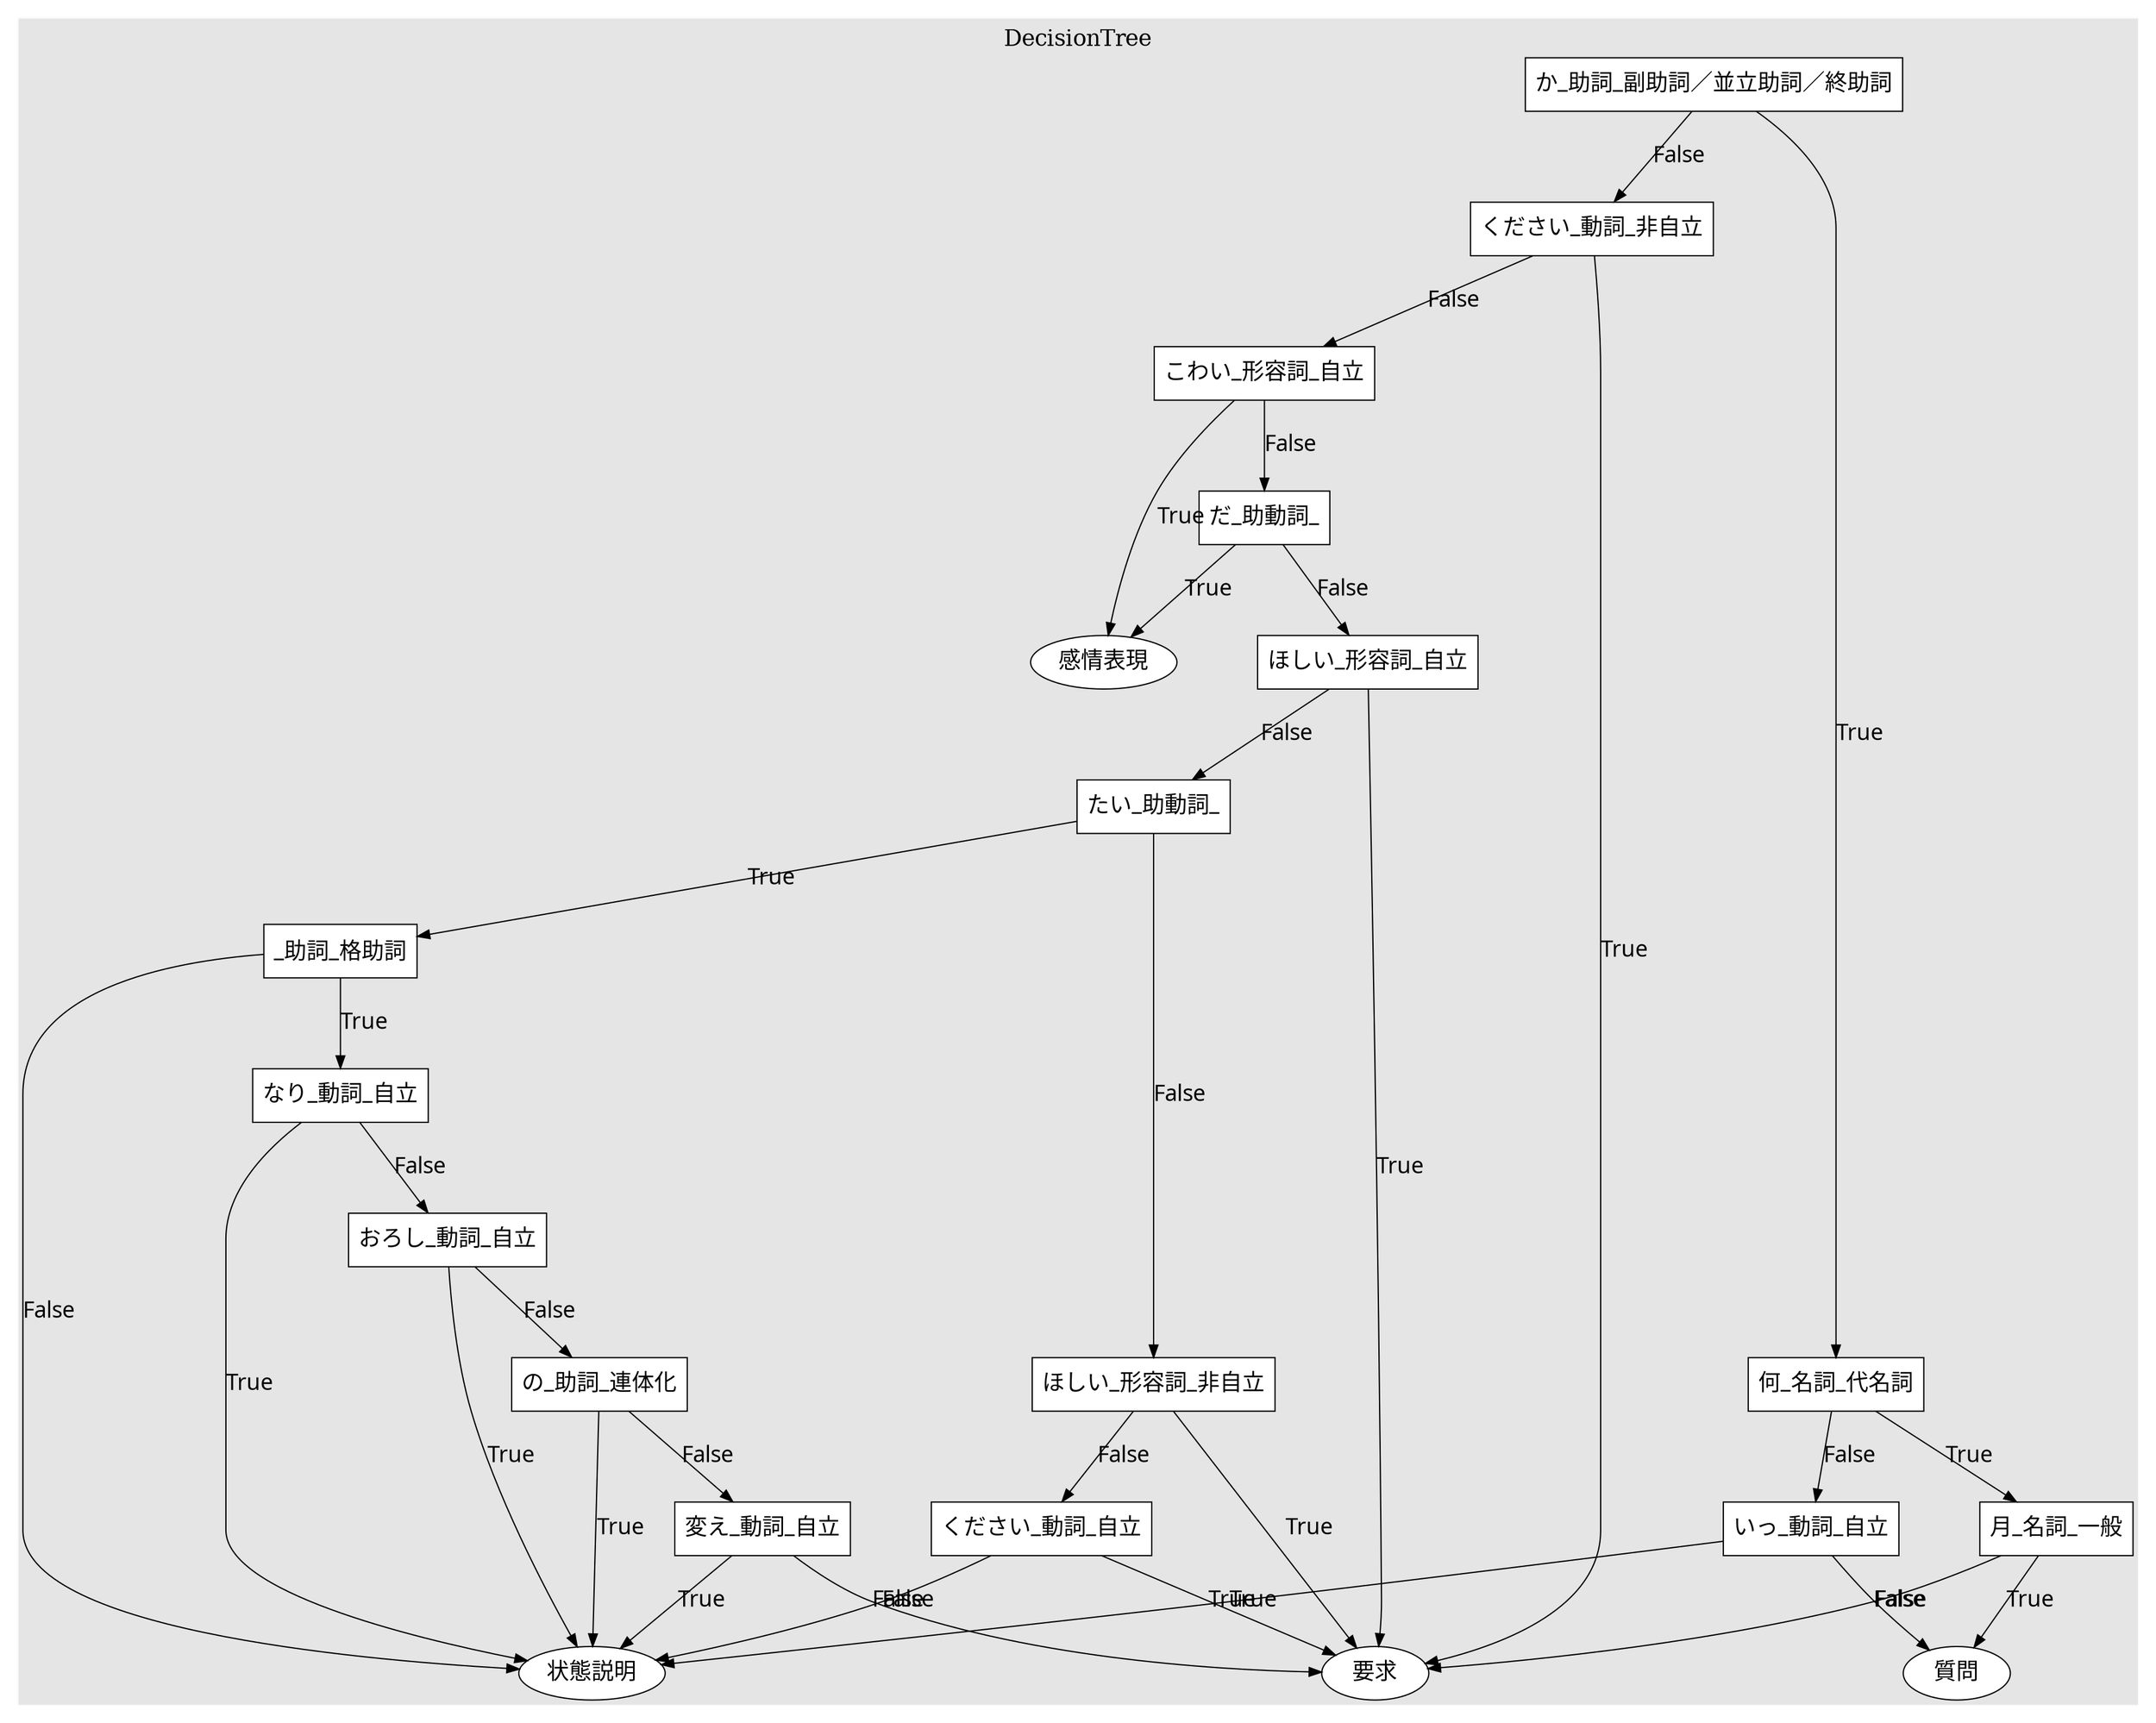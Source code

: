 digraph graph_name {
  graph [
    charset = "UTF-8";
    label = "DecisionTree",
    labelloc = "t",
    labeljust = "c",
    bgcolor = "#e5e5e5",
    fontcolor = black,
    fontsize = 18,
    style = "filled",
    rankdir = TB,
    margin = 0.2,
    splines = spline,
    ranksep = 1.0,
    nodesep = 0.9
  ];

    node [
      colorscheme = "white"
      style = "solid,filled",
      fontsize = 18,
      fontcolor = "black",
      fontname = "Migu 1M",
      color = "black",
      fillcolor = "white",
      fixedsize = false,
      height = 0.6,
      width = 1.2
    ];

    edge [
      style = solid,
      fontsize = 18,
      fontcolor = black,
      fontname = "Migu 1M",
      color = black,
      labelfloat = true,
      labeldistance = 2.5,
      labelangle = 70
    ];
  // node definitions
  か_助詞_副助詞／並立助詞／終助詞 [shape = box];
  ください_動詞_非自立 [shape = box];
  こわい_形容詞_自立 [shape = box];
  だ_助動詞_ [shape = box];
  ほしい_形容詞_自立 [shape = box];
  たい_助動詞_ [shape = box];
  _助詞_格助詞 [shape = box];
  なり_動詞_自立 [shape = box];
  おろし_動詞_自立 [shape = box];
  の_助詞_連体化 [shape = box];
  変え_動詞_自立 [shape = box];
  ほしい_形容詞_非自立 [shape = box];
  ください_動詞_自立 [shape = box];
  何_名詞_代名詞 [shape = box];
  いっ_動詞_自立 [shape = box];
  月_名詞_一般 [shape = box];
  // edge definitions
  か_助詞_副助詞／並立助詞／終助詞 -> ください_動詞_非自立 [label = "False", arrowhead = normal];
  か_助詞_副助詞／並立助詞／終助詞 -> 何_名詞_代名詞 [label = "True", arrowhead = normal];
  ください_動詞_非自立 -> こわい_形容詞_自立 [label = "False", arrowhead = normal];
  ください_動詞_非自立 -> 要求 [label = "True", arrowhead = normal];
  こわい_形容詞_自立 -> だ_助動詞_ [label = "False", arrowhead = normal];
  こわい_形容詞_自立 -> 感情表現 [label = "True", arrowhead = normal];
  だ_助動詞_ -> ほしい_形容詞_自立 [label = "False", arrowhead = normal];
  だ_助動詞_ -> 感情表現 [label = "True", arrowhead = normal];
  ほしい_形容詞_自立 -> 要求 [label = "True", arrowhead = normal];
  ほしい_形容詞_自立 -> たい_助動詞_ [label = "False", arrowhead = normal];
  たい_助動詞_ -> _助詞_格助詞 [label = "True", arrowhead = normal];
  たい_助動詞_ -> ほしい_形容詞_非自立 [label = "False", arrowhead = normal];
  _助詞_格助詞 -> なり_動詞_自立 [label = "True", arrowhead = normal];
  _助詞_格助詞 -> 状態説明 [label = "False", arrowhead = normal];
  なり_動詞_自立 -> おろし_動詞_自立 [label = "False", arrowhead = normal];
  なり_動詞_自立 -> 状態説明 [label = "True", arrowhead = normal];
  おろし_動詞_自立 -> の_助詞_連体化 [label = "False", arrowhead = normal];
  おろし_動詞_自立 -> 状態説明 [label = "True", arrowhead = normal];
  の_助詞_連体化 -> 変え_動詞_自立 [label = "False", arrowhead = normal];
  の_助詞_連体化 -> 状態説明 [label = "True", arrowhead = normal];
  変え_動詞_自立 -> 要求 [label = "False", arrowhead = normal];
  変え_動詞_自立 -> 状態説明 [label = "True", arrowhead = normal];
  ほしい_形容詞_非自立 -> 要求 [label = "True", arrowhead = normal];
  ほしい_形容詞_非自立 -> ください_動詞_自立 [label = "False", arrowhead = normal];
  ください_動詞_自立 -> 状態説明 [label = "False", arrowhead = normal];
  ください_動詞_自立 -> 要求 [label = "True", arrowhead = normal];
  何_名詞_代名詞 -> いっ_動詞_自立 [label = "False", arrowhead = normal];
  何_名詞_代名詞 -> 月_名詞_一般 [label = "True", arrowhead = normal];
  いっ_動詞_自立 -> 質問 [label = "False", arrowhead = normal];
  いっ_動詞_自立 -> 状態説明 [label = "True", arrowhead = normal];
  月_名詞_一般 -> 要求 [label = "False", arrowhead = normal];
  月_名詞_一般 -> 質問 [label = "True", arrowhead = normal];
 }